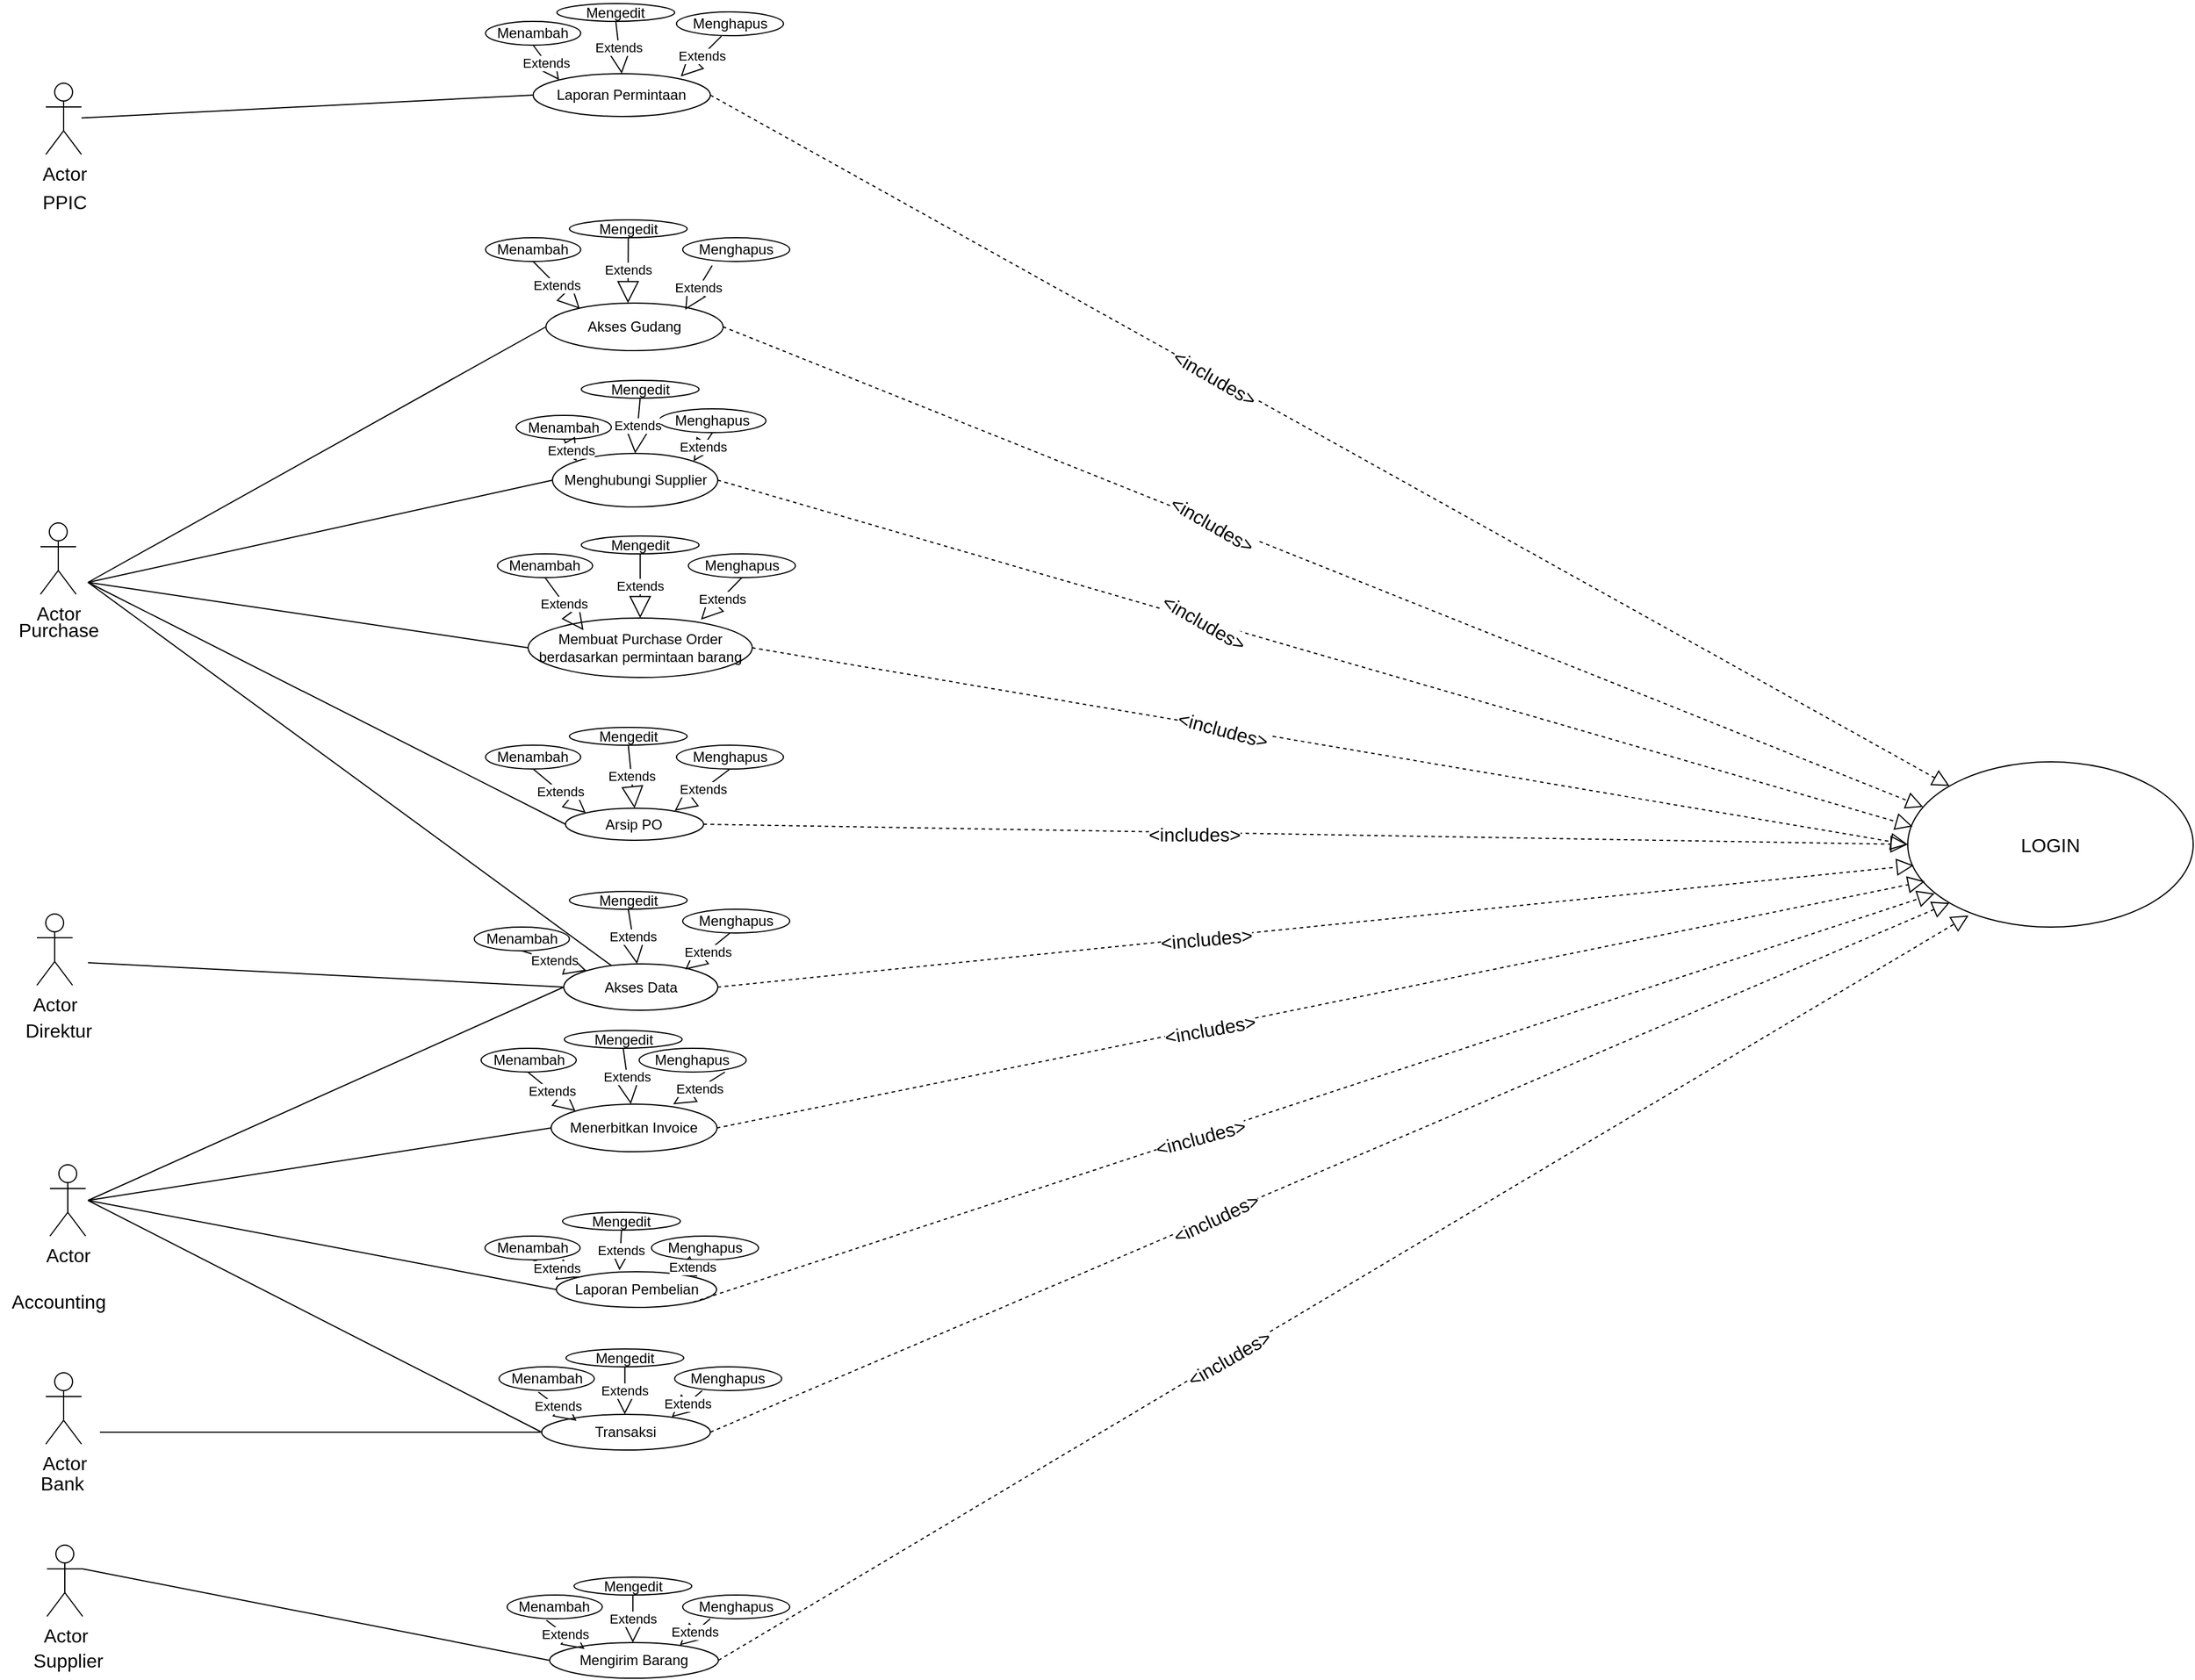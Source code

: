 <mxfile version="21.2.3" type="github">
  <diagram name="Page-1" id="YUVKAWSUG0l6nDVknDRJ">
    <mxGraphModel dx="7503" dy="5370" grid="1" gridSize="10" guides="1" tooltips="1" connect="1" arrows="1" fold="1" page="1" pageScale="1" pageWidth="850" pageHeight="1100" math="0" shadow="0">
      <root>
        <mxCell id="0" />
        <mxCell id="1" parent="0" />
        <mxCell id="zb-FM17pB1lZhBGGxGpv-1" value="Actor" style="shape=umlActor;verticalLabelPosition=bottom;verticalAlign=top;html=1;outlineConnect=0;fontSize=16;" vertex="1" parent="1">
          <mxGeometry x="-2715.5" y="-2180" width="30" height="60" as="geometry" />
        </mxCell>
        <mxCell id="zb-FM17pB1lZhBGGxGpv-2" value="PPIC" style="text;html=1;align=center;verticalAlign=middle;resizable=0;points=[];autosize=1;strokeColor=none;fillColor=none;fontSize=16;" vertex="1" parent="1">
          <mxGeometry x="-2728" y="-2096" width="55" height="31" as="geometry" />
        </mxCell>
        <mxCell id="zb-FM17pB1lZhBGGxGpv-3" value="Actor" style="shape=umlActor;verticalLabelPosition=bottom;verticalAlign=top;html=1;outlineConnect=0;fontSize=16;" vertex="1" parent="1">
          <mxGeometry x="-2720" y="-1810" width="30" height="60" as="geometry" />
        </mxCell>
        <mxCell id="zb-FM17pB1lZhBGGxGpv-4" value="Purchase" style="text;html=1;align=center;verticalAlign=middle;resizable=0;points=[];autosize=1;strokeColor=none;fillColor=none;fontSize=16;" vertex="1" parent="1">
          <mxGeometry x="-2748" y="-1736" width="86" height="31" as="geometry" />
        </mxCell>
        <mxCell id="zb-FM17pB1lZhBGGxGpv-5" value="Actor" style="shape=umlActor;verticalLabelPosition=bottom;verticalAlign=top;html=1;outlineConnect=0;fontSize=16;" vertex="1" parent="1">
          <mxGeometry x="-2723" y="-1481" width="30" height="60" as="geometry" />
        </mxCell>
        <mxCell id="zb-FM17pB1lZhBGGxGpv-6" value="Direktur" style="text;html=1;align=center;verticalAlign=middle;resizable=0;points=[];autosize=1;strokeColor=none;fillColor=none;fontSize=16;" vertex="1" parent="1">
          <mxGeometry x="-2742" y="-1399" width="74" height="31" as="geometry" />
        </mxCell>
        <mxCell id="zb-FM17pB1lZhBGGxGpv-7" value="Actor" style="shape=umlActor;verticalLabelPosition=bottom;verticalAlign=top;html=1;outlineConnect=0;fontSize=16;" vertex="1" parent="1">
          <mxGeometry x="-2714.5" y="-950" width="30" height="60" as="geometry" />
        </mxCell>
        <mxCell id="zb-FM17pB1lZhBGGxGpv-8" value="Supplier" style="text;html=1;align=center;verticalAlign=middle;resizable=0;points=[];autosize=1;strokeColor=none;fillColor=none;fontSize=16;" vertex="1" parent="1">
          <mxGeometry x="-2735.5" y="-869" width="77" height="31" as="geometry" />
        </mxCell>
        <mxCell id="zb-FM17pB1lZhBGGxGpv-9" value="Actor" style="shape=umlActor;verticalLabelPosition=bottom;verticalAlign=top;html=1;outlineConnect=0;fontSize=16;" vertex="1" parent="1">
          <mxGeometry x="-2712" y="-1270" width="30" height="60" as="geometry" />
        </mxCell>
        <mxCell id="zb-FM17pB1lZhBGGxGpv-10" value="Accounting" style="text;html=1;align=center;verticalAlign=middle;resizable=0;points=[];autosize=1;strokeColor=none;fillColor=none;fontSize=16;" vertex="1" parent="1">
          <mxGeometry x="-2753.5" y="-1171" width="97" height="31" as="geometry" />
        </mxCell>
        <mxCell id="zb-FM17pB1lZhBGGxGpv-11" value="Actor" style="shape=umlActor;verticalLabelPosition=bottom;verticalAlign=top;html=1;outlineConnect=0;fontSize=16;" vertex="1" parent="1">
          <mxGeometry x="-2715.5" y="-1095" width="30" height="60" as="geometry" />
        </mxCell>
        <mxCell id="zb-FM17pB1lZhBGGxGpv-12" value="Bank" style="text;html=1;align=center;verticalAlign=middle;resizable=0;points=[];autosize=1;strokeColor=none;fillColor=none;fontSize=16;" vertex="1" parent="1">
          <mxGeometry x="-2729.5" y="-1018" width="54" height="31" as="geometry" />
        </mxCell>
        <mxCell id="zb-FM17pB1lZhBGGxGpv-13" value="Laporan Permintaan" style="ellipse;whiteSpace=wrap;html=1;" vertex="1" parent="1">
          <mxGeometry x="-2305.75" y="-2188" width="149" height="36" as="geometry" />
        </mxCell>
        <mxCell id="zb-FM17pB1lZhBGGxGpv-14" value="Akses Data" style="ellipse;whiteSpace=wrap;html=1;" vertex="1" parent="1">
          <mxGeometry x="-2280" y="-1439" width="129.5" height="39" as="geometry" />
        </mxCell>
        <mxCell id="zb-FM17pB1lZhBGGxGpv-15" value="Akses Gudang" style="ellipse;whiteSpace=wrap;html=1;" vertex="1" parent="1">
          <mxGeometry x="-2295" y="-1995" width="149" height="40" as="geometry" />
        </mxCell>
        <mxCell id="zb-FM17pB1lZhBGGxGpv-16" value="Menghubungi Supplier" style="ellipse;whiteSpace=wrap;html=1;" vertex="1" parent="1">
          <mxGeometry x="-2289.5" y="-1868.5" width="139" height="45" as="geometry" />
        </mxCell>
        <mxCell id="zb-FM17pB1lZhBGGxGpv-17" value="Membuat Purchase Order berdasarkan permintaan barang" style="ellipse;whiteSpace=wrap;html=1;" vertex="1" parent="1">
          <mxGeometry x="-2310" y="-1730" width="188.5" height="50" as="geometry" />
        </mxCell>
        <mxCell id="zb-FM17pB1lZhBGGxGpv-18" value="Arsip PO" style="ellipse;whiteSpace=wrap;html=1;" vertex="1" parent="1">
          <mxGeometry x="-2278.56" y="-1570" width="116.12" height="27" as="geometry" />
        </mxCell>
        <mxCell id="zb-FM17pB1lZhBGGxGpv-20" value="Extends" style="endArrow=block;endSize=16;endFill=0;html=1;rounded=0;exitX=0.5;exitY=1;exitDx=0;exitDy=0;entryX=0;entryY=0;entryDx=0;entryDy=0;" edge="1" parent="1" target="zb-FM17pB1lZhBGGxGpv-13" source="zb-FM17pB1lZhBGGxGpv-25">
          <mxGeometry width="160" relative="1" as="geometry">
            <mxPoint x="-1817.75" y="-1737" as="sourcePoint" />
            <mxPoint x="-2415.75" y="-2262" as="targetPoint" />
          </mxGeometry>
        </mxCell>
        <mxCell id="zb-FM17pB1lZhBGGxGpv-21" value="Mengedit" style="ellipse;whiteSpace=wrap;html=1;" vertex="1" parent="1">
          <mxGeometry x="-2285.75" y="-2247" width="99" height="15" as="geometry" />
        </mxCell>
        <mxCell id="zb-FM17pB1lZhBGGxGpv-23" value="Menghapus" style="ellipse;whiteSpace=wrap;html=1;" vertex="1" parent="1">
          <mxGeometry x="-2185.25" y="-2240" width="90" height="20" as="geometry" />
        </mxCell>
        <mxCell id="zb-FM17pB1lZhBGGxGpv-25" value="Menambah" style="ellipse;whiteSpace=wrap;html=1;" vertex="1" parent="1">
          <mxGeometry x="-2345.75" y="-2232" width="80" height="20" as="geometry" />
        </mxCell>
        <mxCell id="zb-FM17pB1lZhBGGxGpv-26" value="Extends" style="endArrow=block;endSize=16;endFill=0;html=1;rounded=0;exitX=0.5;exitY=1;exitDx=0;exitDy=0;entryX=0.5;entryY=0;entryDx=0;entryDy=0;" edge="1" parent="1" source="zb-FM17pB1lZhBGGxGpv-21" target="zb-FM17pB1lZhBGGxGpv-13">
          <mxGeometry width="160" relative="1" as="geometry">
            <mxPoint x="-2205.75" y="-2292" as="sourcePoint" />
            <mxPoint x="-2081.75" y="-2178" as="targetPoint" />
          </mxGeometry>
        </mxCell>
        <mxCell id="zb-FM17pB1lZhBGGxGpv-27" value="Extends" style="endArrow=block;endSize=16;endFill=0;html=1;rounded=0;entryX=0.833;entryY=0.066;entryDx=0;entryDy=0;entryPerimeter=0;exitX=0.42;exitY=1.022;exitDx=0;exitDy=0;exitPerimeter=0;" edge="1" parent="1" source="zb-FM17pB1lZhBGGxGpv-23" target="zb-FM17pB1lZhBGGxGpv-13">
          <mxGeometry width="160" relative="1" as="geometry">
            <mxPoint x="-2150.75" y="-2212" as="sourcePoint" />
            <mxPoint x="-2175.75" y="-2183" as="targetPoint" />
          </mxGeometry>
        </mxCell>
        <mxCell id="zb-FM17pB1lZhBGGxGpv-28" value="Mengedit" style="ellipse;whiteSpace=wrap;html=1;" vertex="1" parent="1">
          <mxGeometry x="-2275.25" y="-2065" width="99" height="15" as="geometry" />
        </mxCell>
        <mxCell id="zb-FM17pB1lZhBGGxGpv-29" value="Menghapus" style="ellipse;whiteSpace=wrap;html=1;" vertex="1" parent="1">
          <mxGeometry x="-2180" y="-2050" width="90" height="20" as="geometry" />
        </mxCell>
        <mxCell id="zb-FM17pB1lZhBGGxGpv-30" value="Menambah" style="ellipse;whiteSpace=wrap;html=1;" vertex="1" parent="1">
          <mxGeometry x="-2345.75" y="-2050" width="80" height="20" as="geometry" />
        </mxCell>
        <mxCell id="zb-FM17pB1lZhBGGxGpv-31" value="Extends" style="endArrow=block;endSize=16;endFill=0;html=1;rounded=0;exitX=0.5;exitY=1;exitDx=0;exitDy=0;entryX=0.191;entryY=0.118;entryDx=0;entryDy=0;entryPerimeter=0;" edge="1" source="zb-FM17pB1lZhBGGxGpv-30" parent="1" target="zb-FM17pB1lZhBGGxGpv-15">
          <mxGeometry width="160" relative="1" as="geometry">
            <mxPoint x="-1807.25" y="-1555" as="sourcePoint" />
            <mxPoint x="-2266.25" y="-1996" as="targetPoint" />
          </mxGeometry>
        </mxCell>
        <mxCell id="zb-FM17pB1lZhBGGxGpv-32" value="Extends" style="endArrow=block;endSize=16;endFill=0;html=1;rounded=0;exitX=0.5;exitY=1;exitDx=0;exitDy=0;" edge="1" source="zb-FM17pB1lZhBGGxGpv-28" parent="1">
          <mxGeometry width="160" relative="1" as="geometry">
            <mxPoint x="-2195.25" y="-2110" as="sourcePoint" />
            <mxPoint x="-2226" y="-1995" as="targetPoint" />
          </mxGeometry>
        </mxCell>
        <mxCell id="zb-FM17pB1lZhBGGxGpv-33" value="Extends" style="endArrow=block;endSize=16;endFill=0;html=1;rounded=0;exitX=0.275;exitY=1.173;exitDx=0;exitDy=0;entryX=0.786;entryY=0.142;entryDx=0;entryDy=0;entryPerimeter=0;exitPerimeter=0;" edge="1" source="zb-FM17pB1lZhBGGxGpv-29" parent="1" target="zb-FM17pB1lZhBGGxGpv-15">
          <mxGeometry width="160" relative="1" as="geometry">
            <mxPoint x="-2140.25" y="-2030" as="sourcePoint" />
            <mxPoint x="-2169.25" y="-2001" as="targetPoint" />
          </mxGeometry>
        </mxCell>
        <mxCell id="zb-FM17pB1lZhBGGxGpv-34" value="Mengedit" style="ellipse;whiteSpace=wrap;html=1;" vertex="1" parent="1">
          <mxGeometry x="-2265.25" y="-1930" width="99" height="15" as="geometry" />
        </mxCell>
        <mxCell id="zb-FM17pB1lZhBGGxGpv-35" value="Menghapus" style="ellipse;whiteSpace=wrap;html=1;" vertex="1" parent="1">
          <mxGeometry x="-2200" y="-1906" width="90" height="20" as="geometry" />
        </mxCell>
        <mxCell id="zb-FM17pB1lZhBGGxGpv-36" value="Menambah" style="ellipse;whiteSpace=wrap;html=1;" vertex="1" parent="1">
          <mxGeometry x="-2320" y="-1900.5" width="80" height="20" as="geometry" />
        </mxCell>
        <mxCell id="zb-FM17pB1lZhBGGxGpv-37" value="Extends" style="endArrow=block;endSize=16;endFill=0;html=1;rounded=0;exitX=0.5;exitY=1;exitDx=0;exitDy=0;entryX=0;entryY=0;entryDx=0;entryDy=0;" edge="1" source="zb-FM17pB1lZhBGGxGpv-36" parent="1" target="zb-FM17pB1lZhBGGxGpv-16">
          <mxGeometry width="160" relative="1" as="geometry">
            <mxPoint x="-1797.25" y="-1420" as="sourcePoint" />
            <mxPoint x="-2256.25" y="-1861" as="targetPoint" />
          </mxGeometry>
        </mxCell>
        <mxCell id="zb-FM17pB1lZhBGGxGpv-38" value="Extends" style="endArrow=block;endSize=16;endFill=0;html=1;rounded=0;exitX=0.5;exitY=1;exitDx=0;exitDy=0;entryX=0.5;entryY=0;entryDx=0;entryDy=0;" edge="1" source="zb-FM17pB1lZhBGGxGpv-34" parent="1" target="zb-FM17pB1lZhBGGxGpv-16">
          <mxGeometry width="160" relative="1" as="geometry">
            <mxPoint x="-2185.25" y="-1975" as="sourcePoint" />
            <mxPoint x="-2206.25" y="-1871" as="targetPoint" />
          </mxGeometry>
        </mxCell>
        <mxCell id="zb-FM17pB1lZhBGGxGpv-39" value="Extends" style="endArrow=block;endSize=16;endFill=0;html=1;rounded=0;entryX=1;entryY=0;entryDx=0;entryDy=0;exitX=0.5;exitY=1;exitDx=0;exitDy=0;" edge="1" source="zb-FM17pB1lZhBGGxGpv-35" parent="1" target="zb-FM17pB1lZhBGGxGpv-16">
          <mxGeometry width="160" relative="1" as="geometry">
            <mxPoint x="-2035.25" y="-1925" as="sourcePoint" />
            <mxPoint x="-2159.25" y="-1866" as="targetPoint" />
          </mxGeometry>
        </mxCell>
        <mxCell id="zb-FM17pB1lZhBGGxGpv-40" value="Mengedit" style="ellipse;whiteSpace=wrap;html=1;" vertex="1" parent="1">
          <mxGeometry x="-2265.25" y="-1799" width="99" height="15" as="geometry" />
        </mxCell>
        <mxCell id="zb-FM17pB1lZhBGGxGpv-41" value="Menghapus" style="ellipse;whiteSpace=wrap;html=1;" vertex="1" parent="1">
          <mxGeometry x="-2175.25" y="-1784" width="90" height="20" as="geometry" />
        </mxCell>
        <mxCell id="zb-FM17pB1lZhBGGxGpv-42" value="Menambah" style="ellipse;whiteSpace=wrap;html=1;" vertex="1" parent="1">
          <mxGeometry x="-2335.75" y="-1784" width="80" height="20" as="geometry" />
        </mxCell>
        <mxCell id="zb-FM17pB1lZhBGGxGpv-43" value="Extends" style="endArrow=block;endSize=16;endFill=0;html=1;rounded=0;exitX=0.5;exitY=1;exitDx=0;exitDy=0;entryX=0.247;entryY=0.204;entryDx=0;entryDy=0;entryPerimeter=0;" edge="1" source="zb-FM17pB1lZhBGGxGpv-42" parent="1" target="zb-FM17pB1lZhBGGxGpv-17">
          <mxGeometry width="160" relative="1" as="geometry">
            <mxPoint x="-1797.25" y="-1289" as="sourcePoint" />
            <mxPoint x="-2256.25" y="-1730" as="targetPoint" />
          </mxGeometry>
        </mxCell>
        <mxCell id="zb-FM17pB1lZhBGGxGpv-44" value="Extends" style="endArrow=block;endSize=16;endFill=0;html=1;rounded=0;exitX=0.5;exitY=1;exitDx=0;exitDy=0;entryX=0.5;entryY=0;entryDx=0;entryDy=0;" edge="1" source="zb-FM17pB1lZhBGGxGpv-40" parent="1" target="zb-FM17pB1lZhBGGxGpv-17">
          <mxGeometry width="160" relative="1" as="geometry">
            <mxPoint x="-2185.25" y="-1844" as="sourcePoint" />
            <mxPoint x="-2206.25" y="-1740" as="targetPoint" />
          </mxGeometry>
        </mxCell>
        <mxCell id="zb-FM17pB1lZhBGGxGpv-45" value="Extends" style="endArrow=block;endSize=16;endFill=0;html=1;rounded=0;entryX=0.771;entryY=0.028;entryDx=0;entryDy=0;entryPerimeter=0;exitX=0.5;exitY=1;exitDx=0;exitDy=0;" edge="1" source="zb-FM17pB1lZhBGGxGpv-41" parent="1" target="zb-FM17pB1lZhBGGxGpv-17">
          <mxGeometry width="160" relative="1" as="geometry">
            <mxPoint x="-2035.25" y="-1794" as="sourcePoint" />
            <mxPoint x="-2159.25" y="-1735" as="targetPoint" />
          </mxGeometry>
        </mxCell>
        <mxCell id="zb-FM17pB1lZhBGGxGpv-46" value="Mengedit" style="ellipse;whiteSpace=wrap;html=1;" vertex="1" parent="1">
          <mxGeometry x="-2275.25" y="-1638" width="99" height="15" as="geometry" />
        </mxCell>
        <mxCell id="zb-FM17pB1lZhBGGxGpv-47" value="Menghapus" style="ellipse;whiteSpace=wrap;html=1;" vertex="1" parent="1">
          <mxGeometry x="-2185.25" y="-1623" width="90" height="20" as="geometry" />
        </mxCell>
        <mxCell id="zb-FM17pB1lZhBGGxGpv-48" value="Menambah" style="ellipse;whiteSpace=wrap;html=1;" vertex="1" parent="1">
          <mxGeometry x="-2345.75" y="-1623" width="80" height="20" as="geometry" />
        </mxCell>
        <mxCell id="zb-FM17pB1lZhBGGxGpv-49" value="Extends" style="endArrow=block;endSize=16;endFill=0;html=1;rounded=0;exitX=0.5;exitY=1;exitDx=0;exitDy=0;entryX=0;entryY=0;entryDx=0;entryDy=0;" edge="1" source="zb-FM17pB1lZhBGGxGpv-48" parent="1" target="zb-FM17pB1lZhBGGxGpv-18">
          <mxGeometry width="160" relative="1" as="geometry">
            <mxPoint x="-1807.25" y="-1128" as="sourcePoint" />
            <mxPoint x="-2266" y="-1560" as="targetPoint" />
          </mxGeometry>
        </mxCell>
        <mxCell id="zb-FM17pB1lZhBGGxGpv-50" value="Extends" style="endArrow=block;endSize=16;endFill=0;html=1;rounded=0;exitX=0.5;exitY=1;exitDx=0;exitDy=0;entryX=0.5;entryY=0;entryDx=0;entryDy=0;" edge="1" source="zb-FM17pB1lZhBGGxGpv-46" parent="1" target="zb-FM17pB1lZhBGGxGpv-18">
          <mxGeometry width="160" relative="1" as="geometry">
            <mxPoint x="-2195.25" y="-1683" as="sourcePoint" />
            <mxPoint x="-2216.25" y="-1579" as="targetPoint" />
          </mxGeometry>
        </mxCell>
        <mxCell id="zb-FM17pB1lZhBGGxGpv-51" value="Extends" style="endArrow=block;endSize=16;endFill=0;html=1;rounded=0;exitX=0.5;exitY=1;exitDx=0;exitDy=0;entryX=0.791;entryY=0.079;entryDx=0;entryDy=0;entryPerimeter=0;" edge="1" source="zb-FM17pB1lZhBGGxGpv-47" parent="1" target="zb-FM17pB1lZhBGGxGpv-18">
          <mxGeometry width="160" relative="1" as="geometry">
            <mxPoint x="-2045.25" y="-1633" as="sourcePoint" />
            <mxPoint x="-2180" y="-1570" as="targetPoint" />
          </mxGeometry>
        </mxCell>
        <mxCell id="zb-FM17pB1lZhBGGxGpv-52" value="Mengedit" style="ellipse;whiteSpace=wrap;html=1;" vertex="1" parent="1">
          <mxGeometry x="-2275.25" y="-1500" width="99" height="15" as="geometry" />
        </mxCell>
        <mxCell id="zb-FM17pB1lZhBGGxGpv-53" value="Menghapus" style="ellipse;whiteSpace=wrap;html=1;" vertex="1" parent="1">
          <mxGeometry x="-2180" y="-1485" width="90" height="20" as="geometry" />
        </mxCell>
        <mxCell id="zb-FM17pB1lZhBGGxGpv-54" value="Menambah" style="ellipse;whiteSpace=wrap;html=1;" vertex="1" parent="1">
          <mxGeometry x="-2355.25" y="-1470" width="80" height="20" as="geometry" />
        </mxCell>
        <mxCell id="zb-FM17pB1lZhBGGxGpv-55" value="Extends" style="endArrow=block;endSize=16;endFill=0;html=1;rounded=0;exitX=0.5;exitY=1;exitDx=0;exitDy=0;entryX=0;entryY=0;entryDx=0;entryDy=0;" edge="1" source="zb-FM17pB1lZhBGGxGpv-54" parent="1" target="zb-FM17pB1lZhBGGxGpv-14">
          <mxGeometry width="160" relative="1" as="geometry">
            <mxPoint x="-1807.25" y="-990" as="sourcePoint" />
            <mxPoint x="-2266.25" y="-1431" as="targetPoint" />
          </mxGeometry>
        </mxCell>
        <mxCell id="zb-FM17pB1lZhBGGxGpv-56" value="Extends" style="endArrow=block;endSize=16;endFill=0;html=1;rounded=0;exitX=0.5;exitY=1;exitDx=0;exitDy=0;" edge="1" source="zb-FM17pB1lZhBGGxGpv-52" parent="1" target="zb-FM17pB1lZhBGGxGpv-14">
          <mxGeometry x="0.016" width="160" relative="1" as="geometry">
            <mxPoint x="-2195.25" y="-1545" as="sourcePoint" />
            <mxPoint x="-2216" y="-1430" as="targetPoint" />
            <mxPoint as="offset" />
          </mxGeometry>
        </mxCell>
        <mxCell id="zb-FM17pB1lZhBGGxGpv-57" value="Extends" style="endArrow=block;endSize=16;endFill=0;html=1;rounded=0;entryX=0.789;entryY=0.121;entryDx=0;entryDy=0;entryPerimeter=0;exitX=0.5;exitY=1;exitDx=0;exitDy=0;" edge="1" parent="1" target="zb-FM17pB1lZhBGGxGpv-14">
          <mxGeometry width="160" relative="1" as="geometry">
            <mxPoint x="-2140.25" y="-1465" as="sourcePoint" />
            <mxPoint x="-2169.25" y="-1436" as="targetPoint" />
          </mxGeometry>
        </mxCell>
        <mxCell id="zb-FM17pB1lZhBGGxGpv-65" value="Transaksi" style="ellipse;whiteSpace=wrap;html=1;" vertex="1" parent="1">
          <mxGeometry x="-2298.62" y="-1060" width="141.87" height="30" as="geometry" />
        </mxCell>
        <mxCell id="zb-FM17pB1lZhBGGxGpv-66" value="Menerbitkan Invoice" style="ellipse;whiteSpace=wrap;html=1;" vertex="1" parent="1">
          <mxGeometry x="-2290.63" y="-1321" width="139.5" height="40" as="geometry" />
        </mxCell>
        <mxCell id="zb-FM17pB1lZhBGGxGpv-67" value="Laporan Pembelian" style="ellipse;whiteSpace=wrap;html=1;" vertex="1" parent="1">
          <mxGeometry x="-2286.25" y="-1180" width="134.75" height="30" as="geometry" />
        </mxCell>
        <mxCell id="zb-FM17pB1lZhBGGxGpv-71" value="Menghapus" style="ellipse;whiteSpace=wrap;html=1;" vertex="1" parent="1">
          <mxGeometry x="-2216.62" y="-1368" width="90" height="20" as="geometry" />
        </mxCell>
        <mxCell id="zb-FM17pB1lZhBGGxGpv-72" value="Mengedit" style="ellipse;whiteSpace=wrap;html=1;" vertex="1" parent="1">
          <mxGeometry x="-2279.5" y="-1383" width="99" height="15" as="geometry" />
        </mxCell>
        <mxCell id="zb-FM17pB1lZhBGGxGpv-73" value="Menambah" style="ellipse;whiteSpace=wrap;html=1;" vertex="1" parent="1">
          <mxGeometry x="-2349.5" y="-1368" width="80" height="20" as="geometry" />
        </mxCell>
        <mxCell id="zb-FM17pB1lZhBGGxGpv-74" value="Extends" style="endArrow=block;endSize=16;endFill=0;html=1;rounded=0;exitX=0.5;exitY=1;exitDx=0;exitDy=0;entryX=0;entryY=0;entryDx=0;entryDy=0;" edge="1" parent="1" target="zb-FM17pB1lZhBGGxGpv-66">
          <mxGeometry width="160" relative="1" as="geometry">
            <mxPoint x="-2310.25" y="-1348" as="sourcePoint" />
            <mxPoint x="-2265.25" y="-1316" as="targetPoint" />
          </mxGeometry>
        </mxCell>
        <mxCell id="zb-FM17pB1lZhBGGxGpv-75" value="Extends" style="endArrow=block;endSize=16;endFill=0;html=1;rounded=0;exitX=0.5;exitY=1;exitDx=0;exitDy=0;" edge="1" source="zb-FM17pB1lZhBGGxGpv-72" parent="1" target="zb-FM17pB1lZhBGGxGpv-66">
          <mxGeometry x="0.016" width="160" relative="1" as="geometry">
            <mxPoint x="-2199.5" y="-1428" as="sourcePoint" />
            <mxPoint x="-2222.25" y="-1322" as="targetPoint" />
            <mxPoint as="offset" />
          </mxGeometry>
        </mxCell>
        <mxCell id="zb-FM17pB1lZhBGGxGpv-76" value="Extends" style="endArrow=block;endSize=16;endFill=0;html=1;rounded=0;exitX=0.5;exitY=1;exitDx=0;exitDy=0;entryX=0.736;entryY=0.003;entryDx=0;entryDy=0;entryPerimeter=0;" edge="1" parent="1" target="zb-FM17pB1lZhBGGxGpv-66">
          <mxGeometry width="160" relative="1" as="geometry">
            <mxPoint x="-2144.5" y="-1348" as="sourcePoint" />
            <mxPoint x="-2190.63" y="-1311" as="targetPoint" />
          </mxGeometry>
        </mxCell>
        <mxCell id="zb-FM17pB1lZhBGGxGpv-77" value="Menghapus" style="ellipse;whiteSpace=wrap;html=1;" vertex="1" parent="1">
          <mxGeometry x="-2186.75" y="-1100" width="90" height="20" as="geometry" />
        </mxCell>
        <mxCell id="zb-FM17pB1lZhBGGxGpv-78" value="Mengedit" style="ellipse;whiteSpace=wrap;html=1;" vertex="1" parent="1">
          <mxGeometry x="-2278.12" y="-1115" width="99" height="15" as="geometry" />
        </mxCell>
        <mxCell id="zb-FM17pB1lZhBGGxGpv-79" value="Menambah" style="ellipse;whiteSpace=wrap;html=1;" vertex="1" parent="1">
          <mxGeometry x="-2334.37" y="-1100" width="80" height="20" as="geometry" />
        </mxCell>
        <mxCell id="zb-FM17pB1lZhBGGxGpv-80" value="Extends" style="endArrow=block;endSize=16;endFill=0;html=1;rounded=0;exitX=0.413;exitY=1.063;exitDx=0;exitDy=0;entryX=0.207;entryY=0.182;entryDx=0;entryDy=0;entryPerimeter=0;exitPerimeter=0;" edge="1" parent="1" source="zb-FM17pB1lZhBGGxGpv-79" target="zb-FM17pB1lZhBGGxGpv-65">
          <mxGeometry width="160" relative="1" as="geometry">
            <mxPoint x="-2324" y="-1089" as="sourcePoint" />
            <mxPoint x="-2279" y="-1057" as="targetPoint" />
          </mxGeometry>
        </mxCell>
        <mxCell id="zb-FM17pB1lZhBGGxGpv-81" value="Extends" style="endArrow=block;endSize=16;endFill=0;html=1;rounded=0;exitX=0.5;exitY=1;exitDx=0;exitDy=0;entryX=0.493;entryY=0;entryDx=0;entryDy=0;entryPerimeter=0;" edge="1" source="zb-FM17pB1lZhBGGxGpv-78" parent="1" target="zb-FM17pB1lZhBGGxGpv-65">
          <mxGeometry x="0.016" width="160" relative="1" as="geometry">
            <mxPoint x="-2213.25" y="-1169" as="sourcePoint" />
            <mxPoint x="-2236" y="-1063" as="targetPoint" />
            <mxPoint as="offset" />
          </mxGeometry>
        </mxCell>
        <mxCell id="zb-FM17pB1lZhBGGxGpv-82" value="Extends" style="endArrow=block;endSize=16;endFill=0;html=1;rounded=0;exitX=0.5;exitY=1;exitDx=0;exitDy=0;entryX=0.771;entryY=0.077;entryDx=0;entryDy=0;entryPerimeter=0;" edge="1" parent="1" target="zb-FM17pB1lZhBGGxGpv-65">
          <mxGeometry width="160" relative="1" as="geometry">
            <mxPoint x="-2163.62" y="-1080" as="sourcePoint" />
            <mxPoint x="-2198.62" y="-1058" as="targetPoint" />
          </mxGeometry>
        </mxCell>
        <mxCell id="zb-FM17pB1lZhBGGxGpv-83" value="Menghapus" style="ellipse;whiteSpace=wrap;html=1;" vertex="1" parent="1">
          <mxGeometry x="-2206.25" y="-1210" width="90" height="20" as="geometry" />
        </mxCell>
        <mxCell id="zb-FM17pB1lZhBGGxGpv-84" value="Mengedit" style="ellipse;whiteSpace=wrap;html=1;" vertex="1" parent="1">
          <mxGeometry x="-2281" y="-1230" width="99" height="15" as="geometry" />
        </mxCell>
        <mxCell id="zb-FM17pB1lZhBGGxGpv-85" value="Menambah" style="ellipse;whiteSpace=wrap;html=1;" vertex="1" parent="1">
          <mxGeometry x="-2346.25" y="-1210" width="80" height="20" as="geometry" />
        </mxCell>
        <mxCell id="zb-FM17pB1lZhBGGxGpv-86" value="Extends" style="endArrow=block;endSize=16;endFill=0;html=1;rounded=0;exitX=0.5;exitY=1;exitDx=0;exitDy=0;entryX=0;entryY=0;entryDx=0;entryDy=0;" edge="1" parent="1" source="zb-FM17pB1lZhBGGxGpv-85" target="zb-FM17pB1lZhBGGxGpv-67">
          <mxGeometry width="160" relative="1" as="geometry">
            <mxPoint x="-2322.75" y="-1205" as="sourcePoint" />
            <mxPoint x="-2277.75" y="-1173" as="targetPoint" />
          </mxGeometry>
        </mxCell>
        <mxCell id="zb-FM17pB1lZhBGGxGpv-87" value="Extends" style="endArrow=block;endSize=16;endFill=0;html=1;rounded=0;exitX=0.5;exitY=1;exitDx=0;exitDy=0;entryX=0.394;entryY=-0.042;entryDx=0;entryDy=0;entryPerimeter=0;" edge="1" source="zb-FM17pB1lZhBGGxGpv-84" parent="1" target="zb-FM17pB1lZhBGGxGpv-67">
          <mxGeometry x="0.016" width="160" relative="1" as="geometry">
            <mxPoint x="-2212" y="-1285" as="sourcePoint" />
            <mxPoint x="-2234.25" y="-1179" as="targetPoint" />
            <mxPoint as="offset" />
          </mxGeometry>
        </mxCell>
        <mxCell id="zb-FM17pB1lZhBGGxGpv-88" value="Extends" style="endArrow=block;endSize=16;endFill=0;html=1;rounded=0;entryX=0.727;entryY=0.053;entryDx=0;entryDy=0;entryPerimeter=0;exitX=0.561;exitY=1;exitDx=0;exitDy=0;exitPerimeter=0;" edge="1" parent="1" source="zb-FM17pB1lZhBGGxGpv-83" target="zb-FM17pB1lZhBGGxGpv-67">
          <mxGeometry width="160" relative="1" as="geometry">
            <mxPoint x="-2157" y="-1205" as="sourcePoint" />
            <mxPoint x="-2194.75" y="-1174" as="targetPoint" />
          </mxGeometry>
        </mxCell>
        <mxCell id="zb-FM17pB1lZhBGGxGpv-90" style="edgeStyle=none;curved=1;rounded=0;orthogonalLoop=1;jettySize=auto;html=1;exitX=1;exitY=0;exitDx=0;exitDy=0;fontSize=12;startSize=8;endSize=8;" edge="1" parent="1" source="zb-FM17pB1lZhBGGxGpv-66" target="zb-FM17pB1lZhBGGxGpv-66">
          <mxGeometry relative="1" as="geometry" />
        </mxCell>
        <mxCell id="zb-FM17pB1lZhBGGxGpv-91" value="Mengirim Barang" style="ellipse;whiteSpace=wrap;html=1;" vertex="1" parent="1">
          <mxGeometry x="-2291.87" y="-868" width="141.87" height="30" as="geometry" />
        </mxCell>
        <mxCell id="zb-FM17pB1lZhBGGxGpv-92" value="Menghapus" style="ellipse;whiteSpace=wrap;html=1;" vertex="1" parent="1">
          <mxGeometry x="-2180" y="-908" width="90" height="20" as="geometry" />
        </mxCell>
        <mxCell id="zb-FM17pB1lZhBGGxGpv-93" value="Mengedit" style="ellipse;whiteSpace=wrap;html=1;" vertex="1" parent="1">
          <mxGeometry x="-2271.37" y="-923" width="99" height="15" as="geometry" />
        </mxCell>
        <mxCell id="zb-FM17pB1lZhBGGxGpv-94" value="Menambah" style="ellipse;whiteSpace=wrap;html=1;" vertex="1" parent="1">
          <mxGeometry x="-2327.62" y="-908" width="80" height="20" as="geometry" />
        </mxCell>
        <mxCell id="zb-FM17pB1lZhBGGxGpv-95" value="Extends" style="endArrow=block;endSize=16;endFill=0;html=1;rounded=0;exitX=0.413;exitY=1.063;exitDx=0;exitDy=0;entryX=0.207;entryY=0.182;entryDx=0;entryDy=0;entryPerimeter=0;exitPerimeter=0;" edge="1" source="zb-FM17pB1lZhBGGxGpv-94" target="zb-FM17pB1lZhBGGxGpv-91" parent="1">
          <mxGeometry width="160" relative="1" as="geometry">
            <mxPoint x="-2317.25" y="-897" as="sourcePoint" />
            <mxPoint x="-2272.25" y="-865" as="targetPoint" />
          </mxGeometry>
        </mxCell>
        <mxCell id="zb-FM17pB1lZhBGGxGpv-96" value="Extends" style="endArrow=block;endSize=16;endFill=0;html=1;rounded=0;exitX=0.5;exitY=1;exitDx=0;exitDy=0;entryX=0.493;entryY=0;entryDx=0;entryDy=0;entryPerimeter=0;" edge="1" source="zb-FM17pB1lZhBGGxGpv-93" target="zb-FM17pB1lZhBGGxGpv-91" parent="1">
          <mxGeometry x="0.016" width="160" relative="1" as="geometry">
            <mxPoint x="-2206.5" y="-977" as="sourcePoint" />
            <mxPoint x="-2229.25" y="-871" as="targetPoint" />
            <mxPoint as="offset" />
          </mxGeometry>
        </mxCell>
        <mxCell id="zb-FM17pB1lZhBGGxGpv-97" value="Extends" style="endArrow=block;endSize=16;endFill=0;html=1;rounded=0;exitX=0.5;exitY=1;exitDx=0;exitDy=0;entryX=0.771;entryY=0.077;entryDx=0;entryDy=0;entryPerimeter=0;" edge="1" target="zb-FM17pB1lZhBGGxGpv-91" parent="1">
          <mxGeometry width="160" relative="1" as="geometry">
            <mxPoint x="-2156.87" y="-888" as="sourcePoint" />
            <mxPoint x="-2191.87" y="-866" as="targetPoint" />
          </mxGeometry>
        </mxCell>
        <mxCell id="zb-FM17pB1lZhBGGxGpv-98" value="" style="endArrow=none;html=1;rounded=0;fontSize=12;startSize=8;endSize=8;curved=1;entryX=0;entryY=0.5;entryDx=0;entryDy=0;" edge="1" parent="1" source="zb-FM17pB1lZhBGGxGpv-1" target="zb-FM17pB1lZhBGGxGpv-13">
          <mxGeometry width="50" height="50" relative="1" as="geometry">
            <mxPoint x="-2580" y="-1720" as="sourcePoint" />
            <mxPoint x="-2530" y="-1770" as="targetPoint" />
          </mxGeometry>
        </mxCell>
        <mxCell id="zb-FM17pB1lZhBGGxGpv-99" value="" style="endArrow=none;html=1;rounded=0;fontSize=12;startSize=8;endSize=8;curved=1;entryX=0;entryY=0.5;entryDx=0;entryDy=0;" edge="1" parent="1" target="zb-FM17pB1lZhBGGxGpv-15">
          <mxGeometry width="50" height="50" relative="1" as="geometry">
            <mxPoint x="-2680" y="-1760" as="sourcePoint" />
            <mxPoint x="-2314" y="-1803" as="targetPoint" />
          </mxGeometry>
        </mxCell>
        <mxCell id="zb-FM17pB1lZhBGGxGpv-100" value="" style="endArrow=none;html=1;rounded=0;fontSize=12;startSize=8;endSize=8;curved=1;entryX=0;entryY=0.5;entryDx=0;entryDy=0;" edge="1" parent="1" target="zb-FM17pB1lZhBGGxGpv-16">
          <mxGeometry width="50" height="50" relative="1" as="geometry">
            <mxPoint x="-2680" y="-1760" as="sourcePoint" />
            <mxPoint x="-2285" y="-1965" as="targetPoint" />
          </mxGeometry>
        </mxCell>
        <mxCell id="zb-FM17pB1lZhBGGxGpv-101" value="" style="endArrow=none;html=1;rounded=0;fontSize=12;startSize=8;endSize=8;curved=1;entryX=0;entryY=0.5;entryDx=0;entryDy=0;" edge="1" parent="1" target="zb-FM17pB1lZhBGGxGpv-17">
          <mxGeometry width="50" height="50" relative="1" as="geometry">
            <mxPoint x="-2680" y="-1760" as="sourcePoint" />
            <mxPoint x="-2280" y="-1836" as="targetPoint" />
          </mxGeometry>
        </mxCell>
        <mxCell id="zb-FM17pB1lZhBGGxGpv-102" value="" style="endArrow=none;html=1;rounded=0;fontSize=12;startSize=8;endSize=8;curved=1;entryX=0;entryY=0.5;entryDx=0;entryDy=0;" edge="1" parent="1" target="zb-FM17pB1lZhBGGxGpv-18">
          <mxGeometry width="50" height="50" relative="1" as="geometry">
            <mxPoint x="-2680" y="-1760" as="sourcePoint" />
            <mxPoint x="-2300" y="-1695" as="targetPoint" />
          </mxGeometry>
        </mxCell>
        <mxCell id="zb-FM17pB1lZhBGGxGpv-103" value="" style="endArrow=none;html=1;rounded=0;fontSize=12;startSize=8;endSize=8;strokeColor=default;" edge="1" parent="1" target="zb-FM17pB1lZhBGGxGpv-14">
          <mxGeometry width="50" height="50" relative="1" as="geometry">
            <mxPoint x="-2680" y="-1760" as="sourcePoint" />
            <mxPoint x="-2269" y="-1546" as="targetPoint" />
          </mxGeometry>
        </mxCell>
        <mxCell id="zb-FM17pB1lZhBGGxGpv-104" value="" style="endArrow=none;html=1;rounded=0;fontSize=12;startSize=8;endSize=8;curved=1;entryX=0;entryY=0.5;entryDx=0;entryDy=0;" edge="1" parent="1" target="zb-FM17pB1lZhBGGxGpv-14">
          <mxGeometry width="50" height="50" relative="1" as="geometry">
            <mxPoint x="-2680" y="-1440" as="sourcePoint" />
            <mxPoint x="-2230" y="-1428" as="targetPoint" />
          </mxGeometry>
        </mxCell>
        <mxCell id="zb-FM17pB1lZhBGGxGpv-105" value="" style="endArrow=none;html=1;rounded=0;fontSize=12;startSize=8;endSize=8;curved=1;entryX=0;entryY=0.5;entryDx=0;entryDy=0;" edge="1" parent="1" target="zb-FM17pB1lZhBGGxGpv-14">
          <mxGeometry width="50" height="50" relative="1" as="geometry">
            <mxPoint x="-2680" y="-1240" as="sourcePoint" />
            <mxPoint x="-2270" y="-1409" as="targetPoint" />
          </mxGeometry>
        </mxCell>
        <mxCell id="zb-FM17pB1lZhBGGxGpv-106" value="" style="endArrow=none;html=1;rounded=0;fontSize=12;startSize=8;endSize=8;curved=1;entryX=0;entryY=0.5;entryDx=0;entryDy=0;" edge="1" parent="1" target="zb-FM17pB1lZhBGGxGpv-66">
          <mxGeometry width="50" height="50" relative="1" as="geometry">
            <mxPoint x="-2680" y="-1240" as="sourcePoint" />
            <mxPoint x="-2270" y="-1409" as="targetPoint" />
          </mxGeometry>
        </mxCell>
        <mxCell id="zb-FM17pB1lZhBGGxGpv-107" value="" style="endArrow=none;html=1;rounded=0;fontSize=12;startSize=8;endSize=8;curved=1;entryX=0;entryY=0.5;entryDx=0;entryDy=0;" edge="1" parent="1" target="zb-FM17pB1lZhBGGxGpv-67">
          <mxGeometry width="50" height="50" relative="1" as="geometry">
            <mxPoint x="-2680" y="-1240" as="sourcePoint" />
            <mxPoint x="-2281" y="-1291" as="targetPoint" />
          </mxGeometry>
        </mxCell>
        <mxCell id="zb-FM17pB1lZhBGGxGpv-108" value="" style="endArrow=none;html=1;rounded=0;fontSize=12;startSize=8;endSize=8;curved=1;entryX=0;entryY=0.5;entryDx=0;entryDy=0;" edge="1" parent="1" target="zb-FM17pB1lZhBGGxGpv-65">
          <mxGeometry width="50" height="50" relative="1" as="geometry">
            <mxPoint x="-2680" y="-1240" as="sourcePoint" />
            <mxPoint x="-2276" y="-1155" as="targetPoint" />
          </mxGeometry>
        </mxCell>
        <mxCell id="zb-FM17pB1lZhBGGxGpv-109" value="" style="endArrow=none;html=1;rounded=0;fontSize=12;startSize=8;endSize=8;curved=1;entryX=0;entryY=0.5;entryDx=0;entryDy=0;" edge="1" parent="1" target="zb-FM17pB1lZhBGGxGpv-65">
          <mxGeometry width="50" height="50" relative="1" as="geometry">
            <mxPoint x="-2670" y="-1045" as="sourcePoint" />
            <mxPoint x="-2289" y="-1035" as="targetPoint" />
          </mxGeometry>
        </mxCell>
        <mxCell id="zb-FM17pB1lZhBGGxGpv-110" value="" style="endArrow=none;html=1;rounded=0;fontSize=12;startSize=8;endSize=8;curved=1;entryX=0;entryY=0.5;entryDx=0;entryDy=0;exitX=1;exitY=0.333;exitDx=0;exitDy=0;exitPerimeter=0;" edge="1" parent="1" source="zb-FM17pB1lZhBGGxGpv-7" target="zb-FM17pB1lZhBGGxGpv-91">
          <mxGeometry width="50" height="50" relative="1" as="geometry">
            <mxPoint x="-2660" y="-1035" as="sourcePoint" />
            <mxPoint x="-2289" y="-1035" as="targetPoint" />
          </mxGeometry>
        </mxCell>
        <mxCell id="zb-FM17pB1lZhBGGxGpv-112" value="LOGIN" style="ellipse;whiteSpace=wrap;html=1;fontSize=16;" vertex="1" parent="1">
          <mxGeometry x="-1150" y="-1609" width="240" height="139" as="geometry" />
        </mxCell>
        <mxCell id="zb-FM17pB1lZhBGGxGpv-113" value="" style="endArrow=block;dashed=1;endFill=0;endSize=12;html=1;rounded=0;fontSize=12;curved=1;exitX=1;exitY=0.5;exitDx=0;exitDy=0;entryX=0;entryY=0;entryDx=0;entryDy=0;" edge="1" parent="1" source="zb-FM17pB1lZhBGGxGpv-13" target="zb-FM17pB1lZhBGGxGpv-112">
          <mxGeometry width="160" relative="1" as="geometry">
            <mxPoint x="-1970" y="-1950" as="sourcePoint" />
            <mxPoint x="-218.095" y="-1900" as="targetPoint" />
          </mxGeometry>
        </mxCell>
        <mxCell id="zb-FM17pB1lZhBGGxGpv-114" value="&amp;lt;includes&amp;gt;" style="edgeLabel;html=1;align=center;verticalAlign=middle;resizable=0;points=[];fontSize=16;rotation=30;" vertex="1" connectable="0" parent="zb-FM17pB1lZhBGGxGpv-113">
          <mxGeometry x="-0.185" y="-1" relative="1" as="geometry">
            <mxPoint as="offset" />
          </mxGeometry>
        </mxCell>
        <mxCell id="zb-FM17pB1lZhBGGxGpv-115" value="" style="endArrow=block;dashed=1;endFill=0;endSize=12;html=1;rounded=0;fontSize=12;curved=1;exitX=1;exitY=0.5;exitDx=0;exitDy=0;entryX=0.054;entryY=0.273;entryDx=0;entryDy=0;entryPerimeter=0;" edge="1" parent="1" source="zb-FM17pB1lZhBGGxGpv-15" target="zb-FM17pB1lZhBGGxGpv-112">
          <mxGeometry width="160" relative="1" as="geometry">
            <mxPoint x="-2147" y="-2160" as="sourcePoint" />
            <mxPoint x="-1105" y="-1578" as="targetPoint" />
          </mxGeometry>
        </mxCell>
        <mxCell id="zb-FM17pB1lZhBGGxGpv-116" value="&amp;lt;includes&amp;gt;" style="edgeLabel;html=1;align=center;verticalAlign=middle;resizable=0;points=[];fontSize=16;rotation=30;" vertex="1" connectable="0" parent="zb-FM17pB1lZhBGGxGpv-115">
          <mxGeometry x="-0.185" y="-1" relative="1" as="geometry">
            <mxPoint as="offset" />
          </mxGeometry>
        </mxCell>
        <mxCell id="zb-FM17pB1lZhBGGxGpv-117" value="" style="endArrow=block;dashed=1;endFill=0;endSize=12;html=1;rounded=0;fontSize=12;curved=1;exitX=1;exitY=0.5;exitDx=0;exitDy=0;entryX=0.017;entryY=0.391;entryDx=0;entryDy=0;entryPerimeter=0;" edge="1" parent="1" source="zb-FM17pB1lZhBGGxGpv-16" target="zb-FM17pB1lZhBGGxGpv-112">
          <mxGeometry width="160" relative="1" as="geometry">
            <mxPoint x="-2136" y="-1965" as="sourcePoint" />
            <mxPoint x="-1127" y="-1561" as="targetPoint" />
          </mxGeometry>
        </mxCell>
        <mxCell id="zb-FM17pB1lZhBGGxGpv-118" value="&amp;lt;includes&amp;gt;" style="edgeLabel;html=1;align=center;verticalAlign=middle;resizable=0;points=[];fontSize=16;rotation=30;" vertex="1" connectable="0" parent="zb-FM17pB1lZhBGGxGpv-117">
          <mxGeometry x="-0.185" y="-1" relative="1" as="geometry">
            <mxPoint as="offset" />
          </mxGeometry>
        </mxCell>
        <mxCell id="zb-FM17pB1lZhBGGxGpv-119" value="" style="endArrow=block;dashed=1;endFill=0;endSize=12;html=1;rounded=0;fontSize=12;curved=1;exitX=1;exitY=0.5;exitDx=0;exitDy=0;entryX=0;entryY=0.5;entryDx=0;entryDy=0;" edge="1" parent="1" source="zb-FM17pB1lZhBGGxGpv-17" target="zb-FM17pB1lZhBGGxGpv-112">
          <mxGeometry width="160" relative="1" as="geometry">
            <mxPoint x="-2140" y="-1836" as="sourcePoint" />
            <mxPoint x="-1140" y="-1520" as="targetPoint" />
          </mxGeometry>
        </mxCell>
        <mxCell id="zb-FM17pB1lZhBGGxGpv-120" value="&amp;lt;includes&amp;gt;" style="edgeLabel;html=1;align=center;verticalAlign=middle;resizable=0;points=[];fontSize=16;rotation=15;" vertex="1" connectable="0" parent="zb-FM17pB1lZhBGGxGpv-119">
          <mxGeometry x="-0.185" y="-1" relative="1" as="geometry">
            <mxPoint as="offset" />
          </mxGeometry>
        </mxCell>
        <mxCell id="zb-FM17pB1lZhBGGxGpv-121" value="" style="endArrow=block;dashed=1;endFill=0;endSize=12;html=1;rounded=0;fontSize=12;curved=1;exitX=1;exitY=0.5;exitDx=0;exitDy=0;entryX=0;entryY=0.5;entryDx=0;entryDy=0;" edge="1" parent="1" source="zb-FM17pB1lZhBGGxGpv-18" target="zb-FM17pB1lZhBGGxGpv-112">
          <mxGeometry width="160" relative="1" as="geometry">
            <mxPoint x="-2111" y="-1695" as="sourcePoint" />
            <mxPoint x="-1130" y="-1519" as="targetPoint" />
          </mxGeometry>
        </mxCell>
        <mxCell id="zb-FM17pB1lZhBGGxGpv-122" value="&amp;lt;includes&amp;gt;" style="edgeLabel;html=1;align=center;verticalAlign=middle;resizable=0;points=[];fontSize=16;rotation=0;" vertex="1" connectable="0" parent="zb-FM17pB1lZhBGGxGpv-121">
          <mxGeometry x="-0.185" y="-1" relative="1" as="geometry">
            <mxPoint as="offset" />
          </mxGeometry>
        </mxCell>
        <mxCell id="zb-FM17pB1lZhBGGxGpv-123" value="" style="endArrow=block;dashed=1;endFill=0;endSize=12;html=1;rounded=0;fontSize=12;curved=1;exitX=1;exitY=0.5;exitDx=0;exitDy=0;entryX=0.021;entryY=0.627;entryDx=0;entryDy=0;entryPerimeter=0;" edge="1" parent="1" source="zb-FM17pB1lZhBGGxGpv-14" target="zb-FM17pB1lZhBGGxGpv-112">
          <mxGeometry width="160" relative="1" as="geometry">
            <mxPoint x="-2152" y="-1546" as="sourcePoint" />
            <mxPoint x="-1130" y="-1500" as="targetPoint" />
          </mxGeometry>
        </mxCell>
        <mxCell id="zb-FM17pB1lZhBGGxGpv-124" value="&amp;lt;includes&amp;gt;" style="edgeLabel;html=1;align=center;verticalAlign=middle;resizable=0;points=[];fontSize=16;rotation=-5;" vertex="1" connectable="0" parent="zb-FM17pB1lZhBGGxGpv-123">
          <mxGeometry x="-0.185" y="-1" relative="1" as="geometry">
            <mxPoint as="offset" />
          </mxGeometry>
        </mxCell>
        <mxCell id="zb-FM17pB1lZhBGGxGpv-125" value="" style="endArrow=block;dashed=1;endFill=0;endSize=12;html=1;rounded=0;fontSize=12;curved=1;exitX=1;exitY=0.5;exitDx=0;exitDy=0;entryX=0.06;entryY=0.723;entryDx=0;entryDy=0;entryPerimeter=0;" edge="1" parent="1" source="zb-FM17pB1lZhBGGxGpv-66" target="zb-FM17pB1lZhBGGxGpv-112">
          <mxGeometry width="160" relative="1" as="geometry">
            <mxPoint x="-2140" y="-1409" as="sourcePoint" />
            <mxPoint x="-1110" y="-1499" as="targetPoint" />
          </mxGeometry>
        </mxCell>
        <mxCell id="zb-FM17pB1lZhBGGxGpv-126" value="&amp;lt;includes&amp;gt;" style="edgeLabel;html=1;align=center;verticalAlign=middle;resizable=0;points=[];fontSize=16;rotation=-10;" vertex="1" connectable="0" parent="zb-FM17pB1lZhBGGxGpv-125">
          <mxGeometry x="-0.185" y="-1" relative="1" as="geometry">
            <mxPoint as="offset" />
          </mxGeometry>
        </mxCell>
        <mxCell id="zb-FM17pB1lZhBGGxGpv-127" value="" style="endArrow=block;dashed=1;endFill=0;endSize=12;html=1;rounded=0;fontSize=12;curved=1;exitX=1;exitY=1;exitDx=0;exitDy=0;entryX=0.094;entryY=0.797;entryDx=0;entryDy=0;entryPerimeter=0;" edge="1" parent="1" source="zb-FM17pB1lZhBGGxGpv-67" target="zb-FM17pB1lZhBGGxGpv-112">
          <mxGeometry width="160" relative="1" as="geometry">
            <mxPoint x="-2141" y="-1291" as="sourcePoint" />
            <mxPoint x="-1100" y="-1489" as="targetPoint" />
          </mxGeometry>
        </mxCell>
        <mxCell id="zb-FM17pB1lZhBGGxGpv-128" value="&amp;lt;includes&amp;gt;" style="edgeLabel;html=1;align=center;verticalAlign=middle;resizable=0;points=[];fontSize=16;rotation=-15;" vertex="1" connectable="0" parent="zb-FM17pB1lZhBGGxGpv-127">
          <mxGeometry x="-0.185" y="-1" relative="1" as="geometry">
            <mxPoint as="offset" />
          </mxGeometry>
        </mxCell>
        <mxCell id="zb-FM17pB1lZhBGGxGpv-129" value="" style="endArrow=block;dashed=1;endFill=0;endSize=12;html=1;rounded=0;fontSize=12;curved=1;exitX=1;exitY=0.5;exitDx=0;exitDy=0;entryX=0;entryY=1;entryDx=0;entryDy=0;" edge="1" parent="1" source="zb-FM17pB1lZhBGGxGpv-65" target="zb-FM17pB1lZhBGGxGpv-112">
          <mxGeometry width="160" relative="1" as="geometry">
            <mxPoint x="-2161" y="-1145" as="sourcePoint" />
            <mxPoint x="-1090" y="-1479" as="targetPoint" />
          </mxGeometry>
        </mxCell>
        <mxCell id="zb-FM17pB1lZhBGGxGpv-130" value="&amp;lt;includes&amp;gt;" style="edgeLabel;html=1;align=center;verticalAlign=middle;resizable=0;points=[];fontSize=16;rotation=-25;" vertex="1" connectable="0" parent="zb-FM17pB1lZhBGGxGpv-129">
          <mxGeometry x="-0.185" y="-1" relative="1" as="geometry">
            <mxPoint as="offset" />
          </mxGeometry>
        </mxCell>
        <mxCell id="zb-FM17pB1lZhBGGxGpv-131" value="" style="endArrow=block;dashed=1;endFill=0;endSize=12;html=1;rounded=0;fontSize=12;curved=1;exitX=1;exitY=0.5;exitDx=0;exitDy=0;entryX=0.213;entryY=0.93;entryDx=0;entryDy=0;entryPerimeter=0;" edge="1" parent="1" source="zb-FM17pB1lZhBGGxGpv-91" target="zb-FM17pB1lZhBGGxGpv-112">
          <mxGeometry width="160" relative="1" as="geometry">
            <mxPoint x="-2147" y="-1035" as="sourcePoint" />
            <mxPoint x="-1080" y="-1469" as="targetPoint" />
          </mxGeometry>
        </mxCell>
        <mxCell id="zb-FM17pB1lZhBGGxGpv-132" value="&amp;lt;includes&amp;gt;" style="edgeLabel;html=1;align=center;verticalAlign=middle;resizable=0;points=[];fontSize=16;rotation=-30;" vertex="1" connectable="0" parent="zb-FM17pB1lZhBGGxGpv-131">
          <mxGeometry x="-0.185" y="-1" relative="1" as="geometry">
            <mxPoint as="offset" />
          </mxGeometry>
        </mxCell>
      </root>
    </mxGraphModel>
  </diagram>
</mxfile>

